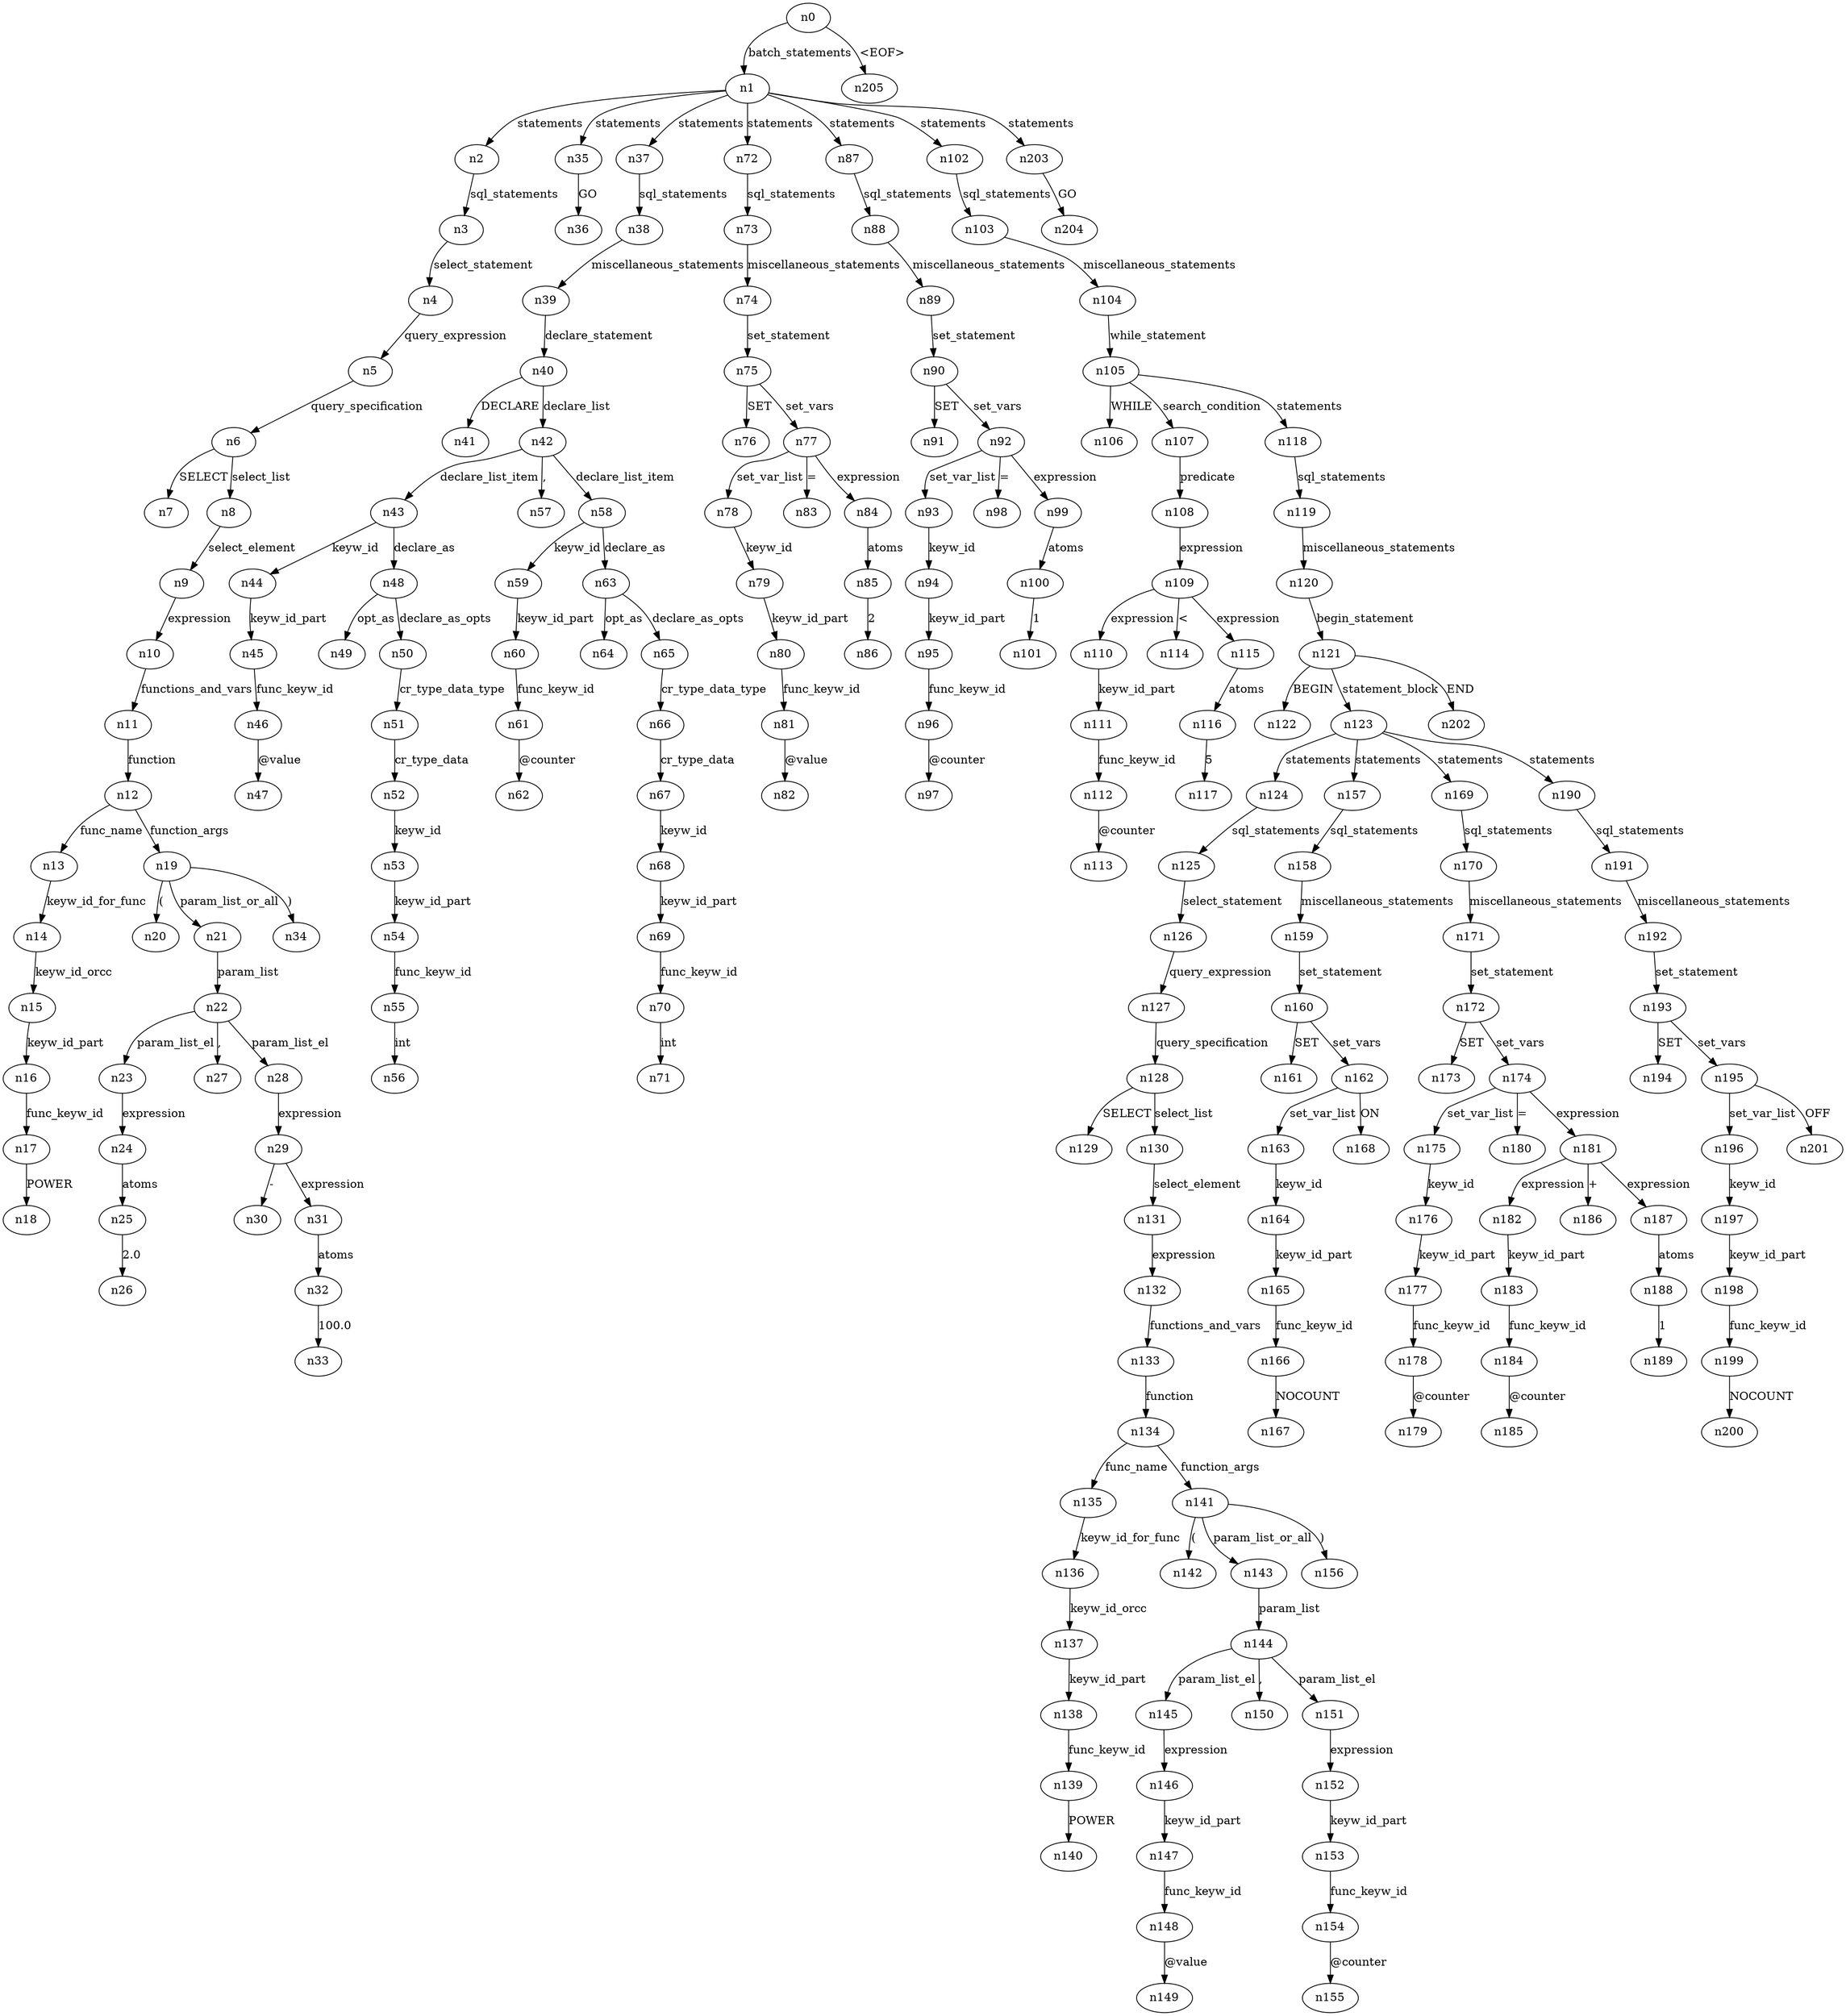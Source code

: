digraph ParseTree {
  n0 -> n1 [label="batch_statements"];
  n1 -> n2 [label="statements"];
  n2 -> n3 [label="sql_statements"];
  n3 -> n4 [label="select_statement"];
  n4 -> n5 [label="query_expression"];
  n5 -> n6 [label="query_specification"];
  n6 -> n7 [label="SELECT"];
  n6 -> n8 [label="select_list"];
  n8 -> n9 [label="select_element"];
  n9 -> n10 [label="expression"];
  n10 -> n11 [label="functions_and_vars"];
  n11 -> n12 [label="function"];
  n12 -> n13 [label="func_name"];
  n13 -> n14 [label="keyw_id_for_func"];
  n14 -> n15 [label="keyw_id_orcc"];
  n15 -> n16 [label="keyw_id_part"];
  n16 -> n17 [label="func_keyw_id"];
  n17 -> n18 [label="POWER"];
  n12 -> n19 [label="function_args"];
  n19 -> n20 [label="("];
  n19 -> n21 [label="param_list_or_all"];
  n21 -> n22 [label="param_list"];
  n22 -> n23 [label="param_list_el"];
  n23 -> n24 [label="expression"];
  n24 -> n25 [label="atoms"];
  n25 -> n26 [label="2.0"];
  n22 -> n27 [label=","];
  n22 -> n28 [label="param_list_el"];
  n28 -> n29 [label="expression"];
  n29 -> n30 [label="-"];
  n29 -> n31 [label="expression"];
  n31 -> n32 [label="atoms"];
  n32 -> n33 [label="100.0"];
  n19 -> n34 [label=")"];
  n1 -> n35 [label="statements"];
  n35 -> n36 [label="GO"];
  n1 -> n37 [label="statements"];
  n37 -> n38 [label="sql_statements"];
  n38 -> n39 [label="miscellaneous_statements"];
  n39 -> n40 [label="declare_statement"];
  n40 -> n41 [label="DECLARE"];
  n40 -> n42 [label="declare_list"];
  n42 -> n43 [label="declare_list_item"];
  n43 -> n44 [label="keyw_id"];
  n44 -> n45 [label="keyw_id_part"];
  n45 -> n46 [label="func_keyw_id"];
  n46 -> n47 [label="@value"];
  n43 -> n48 [label="declare_as"];
  n48 -> n49 [label="opt_as"];
  n48 -> n50 [label="declare_as_opts"];
  n50 -> n51 [label="cr_type_data_type"];
  n51 -> n52 [label="cr_type_data"];
  n52 -> n53 [label="keyw_id"];
  n53 -> n54 [label="keyw_id_part"];
  n54 -> n55 [label="func_keyw_id"];
  n55 -> n56 [label="int"];
  n42 -> n57 [label=","];
  n42 -> n58 [label="declare_list_item"];
  n58 -> n59 [label="keyw_id"];
  n59 -> n60 [label="keyw_id_part"];
  n60 -> n61 [label="func_keyw_id"];
  n61 -> n62 [label="@counter"];
  n58 -> n63 [label="declare_as"];
  n63 -> n64 [label="opt_as"];
  n63 -> n65 [label="declare_as_opts"];
  n65 -> n66 [label="cr_type_data_type"];
  n66 -> n67 [label="cr_type_data"];
  n67 -> n68 [label="keyw_id"];
  n68 -> n69 [label="keyw_id_part"];
  n69 -> n70 [label="func_keyw_id"];
  n70 -> n71 [label="int"];
  n1 -> n72 [label="statements"];
  n72 -> n73 [label="sql_statements"];
  n73 -> n74 [label="miscellaneous_statements"];
  n74 -> n75 [label="set_statement"];
  n75 -> n76 [label="SET"];
  n75 -> n77 [label="set_vars"];
  n77 -> n78 [label="set_var_list"];
  n78 -> n79 [label="keyw_id"];
  n79 -> n80 [label="keyw_id_part"];
  n80 -> n81 [label="func_keyw_id"];
  n81 -> n82 [label="@value"];
  n77 -> n83 [label="="];
  n77 -> n84 [label="expression"];
  n84 -> n85 [label="atoms"];
  n85 -> n86 [label="2"];
  n1 -> n87 [label="statements"];
  n87 -> n88 [label="sql_statements"];
  n88 -> n89 [label="miscellaneous_statements"];
  n89 -> n90 [label="set_statement"];
  n90 -> n91 [label="SET"];
  n90 -> n92 [label="set_vars"];
  n92 -> n93 [label="set_var_list"];
  n93 -> n94 [label="keyw_id"];
  n94 -> n95 [label="keyw_id_part"];
  n95 -> n96 [label="func_keyw_id"];
  n96 -> n97 [label="@counter"];
  n92 -> n98 [label="="];
  n92 -> n99 [label="expression"];
  n99 -> n100 [label="atoms"];
  n100 -> n101 [label="1"];
  n1 -> n102 [label="statements"];
  n102 -> n103 [label="sql_statements"];
  n103 -> n104 [label="miscellaneous_statements"];
  n104 -> n105 [label="while_statement"];
  n105 -> n106 [label="WHILE"];
  n105 -> n107 [label="search_condition"];
  n107 -> n108 [label="predicate"];
  n108 -> n109 [label="expression"];
  n109 -> n110 [label="expression"];
  n110 -> n111 [label="keyw_id_part"];
  n111 -> n112 [label="func_keyw_id"];
  n112 -> n113 [label="@counter"];
  n109 -> n114 [label="<"];
  n109 -> n115 [label="expression"];
  n115 -> n116 [label="atoms"];
  n116 -> n117 [label="5"];
  n105 -> n118 [label="statements"];
  n118 -> n119 [label="sql_statements"];
  n119 -> n120 [label="miscellaneous_statements"];
  n120 -> n121 [label="begin_statement"];
  n121 -> n122 [label="BEGIN"];
  n121 -> n123 [label="statement_block"];
  n123 -> n124 [label="statements"];
  n124 -> n125 [label="sql_statements"];
  n125 -> n126 [label="select_statement"];
  n126 -> n127 [label="query_expression"];
  n127 -> n128 [label="query_specification"];
  n128 -> n129 [label="SELECT"];
  n128 -> n130 [label="select_list"];
  n130 -> n131 [label="select_element"];
  n131 -> n132 [label="expression"];
  n132 -> n133 [label="functions_and_vars"];
  n133 -> n134 [label="function"];
  n134 -> n135 [label="func_name"];
  n135 -> n136 [label="keyw_id_for_func"];
  n136 -> n137 [label="keyw_id_orcc"];
  n137 -> n138 [label="keyw_id_part"];
  n138 -> n139 [label="func_keyw_id"];
  n139 -> n140 [label="POWER"];
  n134 -> n141 [label="function_args"];
  n141 -> n142 [label="("];
  n141 -> n143 [label="param_list_or_all"];
  n143 -> n144 [label="param_list"];
  n144 -> n145 [label="param_list_el"];
  n145 -> n146 [label="expression"];
  n146 -> n147 [label="keyw_id_part"];
  n147 -> n148 [label="func_keyw_id"];
  n148 -> n149 [label="@value"];
  n144 -> n150 [label=","];
  n144 -> n151 [label="param_list_el"];
  n151 -> n152 [label="expression"];
  n152 -> n153 [label="keyw_id_part"];
  n153 -> n154 [label="func_keyw_id"];
  n154 -> n155 [label="@counter"];
  n141 -> n156 [label=")"];
  n123 -> n157 [label="statements"];
  n157 -> n158 [label="sql_statements"];
  n158 -> n159 [label="miscellaneous_statements"];
  n159 -> n160 [label="set_statement"];
  n160 -> n161 [label="SET"];
  n160 -> n162 [label="set_vars"];
  n162 -> n163 [label="set_var_list"];
  n163 -> n164 [label="keyw_id"];
  n164 -> n165 [label="keyw_id_part"];
  n165 -> n166 [label="func_keyw_id"];
  n166 -> n167 [label="NOCOUNT"];
  n162 -> n168 [label="ON"];
  n123 -> n169 [label="statements"];
  n169 -> n170 [label="sql_statements"];
  n170 -> n171 [label="miscellaneous_statements"];
  n171 -> n172 [label="set_statement"];
  n172 -> n173 [label="SET"];
  n172 -> n174 [label="set_vars"];
  n174 -> n175 [label="set_var_list"];
  n175 -> n176 [label="keyw_id"];
  n176 -> n177 [label="keyw_id_part"];
  n177 -> n178 [label="func_keyw_id"];
  n178 -> n179 [label="@counter"];
  n174 -> n180 [label="="];
  n174 -> n181 [label="expression"];
  n181 -> n182 [label="expression"];
  n182 -> n183 [label="keyw_id_part"];
  n183 -> n184 [label="func_keyw_id"];
  n184 -> n185 [label="@counter"];
  n181 -> n186 [label="+"];
  n181 -> n187 [label="expression"];
  n187 -> n188 [label="atoms"];
  n188 -> n189 [label="1"];
  n123 -> n190 [label="statements"];
  n190 -> n191 [label="sql_statements"];
  n191 -> n192 [label="miscellaneous_statements"];
  n192 -> n193 [label="set_statement"];
  n193 -> n194 [label="SET"];
  n193 -> n195 [label="set_vars"];
  n195 -> n196 [label="set_var_list"];
  n196 -> n197 [label="keyw_id"];
  n197 -> n198 [label="keyw_id_part"];
  n198 -> n199 [label="func_keyw_id"];
  n199 -> n200 [label="NOCOUNT"];
  n195 -> n201 [label="OFF"];
  n121 -> n202 [label="END"];
  n1 -> n203 [label="statements"];
  n203 -> n204 [label="GO"];
  n0 -> n205 [label="<EOF>"];
}